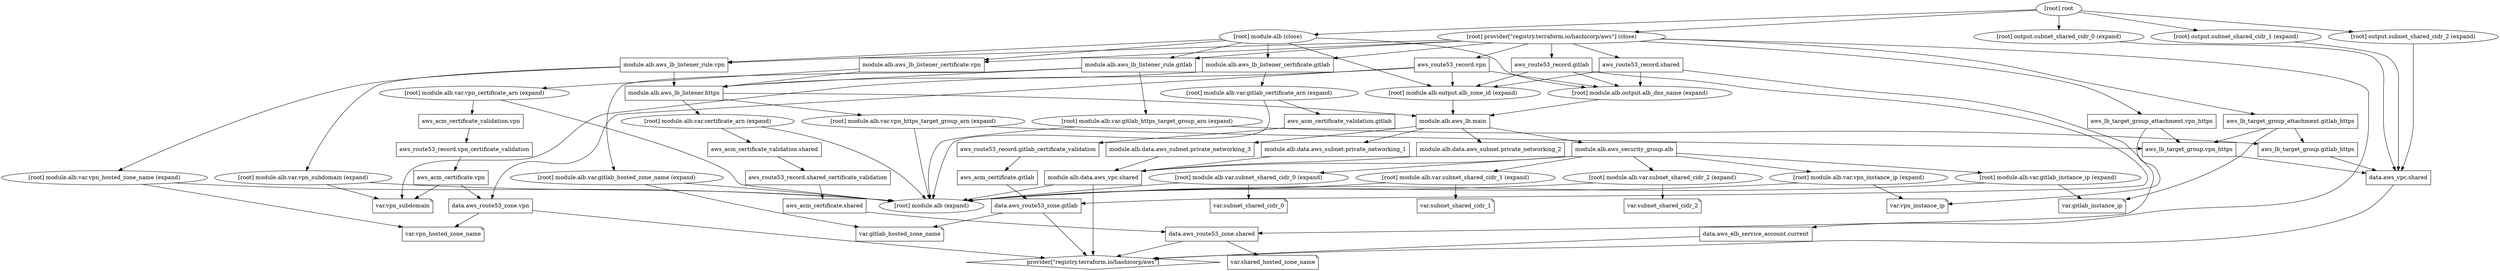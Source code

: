 digraph {
	compound = "true"
	newrank = "true"
	subgraph "root" {
		"[root] aws_acm_certificate.gitlab (expand)" [label = "aws_acm_certificate.gitlab", shape = "box"]
		"[root] aws_acm_certificate.shared (expand)" [label = "aws_acm_certificate.shared", shape = "box"]
		"[root] aws_acm_certificate.vpn (expand)" [label = "aws_acm_certificate.vpn", shape = "box"]
		"[root] aws_acm_certificate_validation.gitlab (expand)" [label = "aws_acm_certificate_validation.gitlab", shape = "box"]
		"[root] aws_acm_certificate_validation.shared (expand)" [label = "aws_acm_certificate_validation.shared", shape = "box"]
		"[root] aws_acm_certificate_validation.vpn (expand)" [label = "aws_acm_certificate_validation.vpn", shape = "box"]
		"[root] aws_lb_target_group.gitlab_https (expand)" [label = "aws_lb_target_group.gitlab_https", shape = "box"]
		"[root] aws_lb_target_group.vpn_https (expand)" [label = "aws_lb_target_group.vpn_https", shape = "box"]
		"[root] aws_lb_target_group_attachment.gitlab_https (expand)" [label = "aws_lb_target_group_attachment.gitlab_https", shape = "box"]
		"[root] aws_lb_target_group_attachment.vpn_https (expand)" [label = "aws_lb_target_group_attachment.vpn_https", shape = "box"]
		"[root] aws_route53_record.gitlab (expand)" [label = "aws_route53_record.gitlab", shape = "box"]
		"[root] aws_route53_record.gitlab_certificate_validation (expand)" [label = "aws_route53_record.gitlab_certificate_validation", shape = "box"]
		"[root] aws_route53_record.shared (expand)" [label = "aws_route53_record.shared", shape = "box"]
		"[root] aws_route53_record.shared_certificate_validation (expand)" [label = "aws_route53_record.shared_certificate_validation", shape = "box"]
		"[root] aws_route53_record.vpn (expand)" [label = "aws_route53_record.vpn", shape = "box"]
		"[root] aws_route53_record.vpn_certificate_validation (expand)" [label = "aws_route53_record.vpn_certificate_validation", shape = "box"]
		"[root] data.aws_elb_service_account.current (expand)" [label = "data.aws_elb_service_account.current", shape = "box"]
		"[root] data.aws_route53_zone.gitlab (expand)" [label = "data.aws_route53_zone.gitlab", shape = "box"]
		"[root] data.aws_route53_zone.shared (expand)" [label = "data.aws_route53_zone.shared", shape = "box"]
		"[root] data.aws_route53_zone.vpn (expand)" [label = "data.aws_route53_zone.vpn", shape = "box"]
		"[root] data.aws_vpc.shared (expand)" [label = "data.aws_vpc.shared", shape = "box"]
		"[root] module.alb.aws_lb.main (expand)" [label = "module.alb.aws_lb.main", shape = "box"]
		"[root] module.alb.aws_lb_listener.https (expand)" [label = "module.alb.aws_lb_listener.https", shape = "box"]
		"[root] module.alb.aws_lb_listener_certificate.gitlab (expand)" [label = "module.alb.aws_lb_listener_certificate.gitlab", shape = "box"]
		"[root] module.alb.aws_lb_listener_certificate.vpn (expand)" [label = "module.alb.aws_lb_listener_certificate.vpn", shape = "box"]
		"[root] module.alb.aws_lb_listener_rule.gitlab (expand)" [label = "module.alb.aws_lb_listener_rule.gitlab", shape = "box"]
		"[root] module.alb.aws_lb_listener_rule.vpn (expand)" [label = "module.alb.aws_lb_listener_rule.vpn", shape = "box"]
		"[root] module.alb.aws_security_group.alb (expand)" [label = "module.alb.aws_security_group.alb", shape = "box"]
		"[root] module.alb.data.aws_subnet.private_networking_1 (expand)" [label = "module.alb.data.aws_subnet.private_networking_1", shape = "box"]
		"[root] module.alb.data.aws_subnet.private_networking_2 (expand)" [label = "module.alb.data.aws_subnet.private_networking_2", shape = "box"]
		"[root] module.alb.data.aws_subnet.private_networking_3 (expand)" [label = "module.alb.data.aws_subnet.private_networking_3", shape = "box"]
		"[root] module.alb.data.aws_vpc.shared (expand)" [label = "module.alb.data.aws_vpc.shared", shape = "box"]
		"[root] provider[\"registry.terraform.io/hashicorp/aws\"]" [label = "provider[\"registry.terraform.io/hashicorp/aws\"]", shape = "diamond"]
		"[root] var.gitlab_hosted_zone_name" [label = "var.gitlab_hosted_zone_name", shape = "note"]
		"[root] var.gitlab_instance_ip" [label = "var.gitlab_instance_ip", shape = "note"]
		"[root] var.shared_hosted_zone_name" [label = "var.shared_hosted_zone_name", shape = "note"]
		"[root] var.subnet_shared_cidr_0" [label = "var.subnet_shared_cidr_0", shape = "note"]
		"[root] var.subnet_shared_cidr_1" [label = "var.subnet_shared_cidr_1", shape = "note"]
		"[root] var.subnet_shared_cidr_2" [label = "var.subnet_shared_cidr_2", shape = "note"]
		"[root] var.vpn_hosted_zone_name" [label = "var.vpn_hosted_zone_name", shape = "note"]
		"[root] var.vpn_instance_ip" [label = "var.vpn_instance_ip", shape = "note"]
		"[root] var.vpn_subdomain" [label = "var.vpn_subdomain", shape = "note"]
		"[root] aws_acm_certificate.gitlab (expand)" -> "[root] data.aws_route53_zone.gitlab (expand)"
		"[root] aws_acm_certificate.shared (expand)" -> "[root] data.aws_route53_zone.shared (expand)"
		"[root] aws_acm_certificate.vpn (expand)" -> "[root] data.aws_route53_zone.vpn (expand)"
		"[root] aws_acm_certificate.vpn (expand)" -> "[root] var.vpn_subdomain"
		"[root] aws_acm_certificate_validation.gitlab (expand)" -> "[root] aws_route53_record.gitlab_certificate_validation (expand)"
		"[root] aws_acm_certificate_validation.shared (expand)" -> "[root] aws_route53_record.shared_certificate_validation (expand)"
		"[root] aws_acm_certificate_validation.vpn (expand)" -> "[root] aws_route53_record.vpn_certificate_validation (expand)"
		"[root] aws_lb_target_group.gitlab_https (expand)" -> "[root] data.aws_vpc.shared (expand)"
		"[root] aws_lb_target_group.vpn_https (expand)" -> "[root] data.aws_vpc.shared (expand)"
		"[root] aws_lb_target_group_attachment.gitlab_https (expand)" -> "[root] aws_lb_target_group.gitlab_https (expand)"
		"[root] aws_lb_target_group_attachment.gitlab_https (expand)" -> "[root] aws_lb_target_group.vpn_https (expand)"
		"[root] aws_lb_target_group_attachment.gitlab_https (expand)" -> "[root] var.gitlab_instance_ip"
		"[root] aws_lb_target_group_attachment.vpn_https (expand)" -> "[root] aws_lb_target_group.vpn_https (expand)"
		"[root] aws_lb_target_group_attachment.vpn_https (expand)" -> "[root] var.vpn_instance_ip"
		"[root] aws_route53_record.gitlab (expand)" -> "[root] data.aws_route53_zone.gitlab (expand)"
		"[root] aws_route53_record.gitlab (expand)" -> "[root] module.alb.output.alb_dns_name (expand)"
		"[root] aws_route53_record.gitlab (expand)" -> "[root] module.alb.output.alb_zone_id (expand)"
		"[root] aws_route53_record.gitlab_certificate_validation (expand)" -> "[root] aws_acm_certificate.gitlab (expand)"
		"[root] aws_route53_record.shared (expand)" -> "[root] data.aws_route53_zone.shared (expand)"
		"[root] aws_route53_record.shared (expand)" -> "[root] module.alb.output.alb_dns_name (expand)"
		"[root] aws_route53_record.shared (expand)" -> "[root] module.alb.output.alb_zone_id (expand)"
		"[root] aws_route53_record.shared_certificate_validation (expand)" -> "[root] aws_acm_certificate.shared (expand)"
		"[root] aws_route53_record.vpn (expand)" -> "[root] data.aws_route53_zone.vpn (expand)"
		"[root] aws_route53_record.vpn (expand)" -> "[root] module.alb.output.alb_dns_name (expand)"
		"[root] aws_route53_record.vpn (expand)" -> "[root] module.alb.output.alb_zone_id (expand)"
		"[root] aws_route53_record.vpn (expand)" -> "[root] var.vpn_subdomain"
		"[root] aws_route53_record.vpn_certificate_validation (expand)" -> "[root] aws_acm_certificate.vpn (expand)"
		"[root] data.aws_elb_service_account.current (expand)" -> "[root] provider[\"registry.terraform.io/hashicorp/aws\"]"
		"[root] data.aws_route53_zone.gitlab (expand)" -> "[root] provider[\"registry.terraform.io/hashicorp/aws\"]"
		"[root] data.aws_route53_zone.gitlab (expand)" -> "[root] var.gitlab_hosted_zone_name"
		"[root] data.aws_route53_zone.shared (expand)" -> "[root] provider[\"registry.terraform.io/hashicorp/aws\"]"
		"[root] data.aws_route53_zone.shared (expand)" -> "[root] var.shared_hosted_zone_name"
		"[root] data.aws_route53_zone.vpn (expand)" -> "[root] provider[\"registry.terraform.io/hashicorp/aws\"]"
		"[root] data.aws_route53_zone.vpn (expand)" -> "[root] var.vpn_hosted_zone_name"
		"[root] data.aws_vpc.shared (expand)" -> "[root] provider[\"registry.terraform.io/hashicorp/aws\"]"
		"[root] module.alb (close)" -> "[root] module.alb.aws_lb_listener_certificate.gitlab (expand)"
		"[root] module.alb (close)" -> "[root] module.alb.aws_lb_listener_certificate.vpn (expand)"
		"[root] module.alb (close)" -> "[root] module.alb.aws_lb_listener_rule.gitlab (expand)"
		"[root] module.alb (close)" -> "[root] module.alb.aws_lb_listener_rule.vpn (expand)"
		"[root] module.alb (close)" -> "[root] module.alb.output.alb_dns_name (expand)"
		"[root] module.alb (close)" -> "[root] module.alb.output.alb_zone_id (expand)"
		"[root] module.alb.aws_lb.main (expand)" -> "[root] module.alb.aws_security_group.alb (expand)"
		"[root] module.alb.aws_lb.main (expand)" -> "[root] module.alb.data.aws_subnet.private_networking_1 (expand)"
		"[root] module.alb.aws_lb.main (expand)" -> "[root] module.alb.data.aws_subnet.private_networking_2 (expand)"
		"[root] module.alb.aws_lb.main (expand)" -> "[root] module.alb.data.aws_subnet.private_networking_3 (expand)"
		"[root] module.alb.aws_lb_listener.https (expand)" -> "[root] module.alb.aws_lb.main (expand)"
		"[root] module.alb.aws_lb_listener.https (expand)" -> "[root] module.alb.var.certificate_arn (expand)"
		"[root] module.alb.aws_lb_listener.https (expand)" -> "[root] module.alb.var.vpn_https_target_group_arn (expand)"
		"[root] module.alb.aws_lb_listener_certificate.gitlab (expand)" -> "[root] module.alb.aws_lb_listener.https (expand)"
		"[root] module.alb.aws_lb_listener_certificate.gitlab (expand)" -> "[root] module.alb.var.gitlab_certificate_arn (expand)"
		"[root] module.alb.aws_lb_listener_certificate.vpn (expand)" -> "[root] module.alb.aws_lb_listener.https (expand)"
		"[root] module.alb.aws_lb_listener_certificate.vpn (expand)" -> "[root] module.alb.var.vpn_certificate_arn (expand)"
		"[root] module.alb.aws_lb_listener_rule.gitlab (expand)" -> "[root] module.alb.aws_lb_listener.https (expand)"
		"[root] module.alb.aws_lb_listener_rule.gitlab (expand)" -> "[root] module.alb.var.gitlab_hosted_zone_name (expand)"
		"[root] module.alb.aws_lb_listener_rule.gitlab (expand)" -> "[root] module.alb.var.gitlab_https_target_group_arn (expand)"
		"[root] module.alb.aws_lb_listener_rule.vpn (expand)" -> "[root] module.alb.aws_lb_listener.https (expand)"
		"[root] module.alb.aws_lb_listener_rule.vpn (expand)" -> "[root] module.alb.var.vpn_hosted_zone_name (expand)"
		"[root] module.alb.aws_lb_listener_rule.vpn (expand)" -> "[root] module.alb.var.vpn_subdomain (expand)"
		"[root] module.alb.aws_security_group.alb (expand)" -> "[root] module.alb.data.aws_vpc.shared (expand)"
		"[root] module.alb.aws_security_group.alb (expand)" -> "[root] module.alb.var.gitlab_instance_ip (expand)"
		"[root] module.alb.aws_security_group.alb (expand)" -> "[root] module.alb.var.subnet_shared_cidr_0 (expand)"
		"[root] module.alb.aws_security_group.alb (expand)" -> "[root] module.alb.var.subnet_shared_cidr_1 (expand)"
		"[root] module.alb.aws_security_group.alb (expand)" -> "[root] module.alb.var.subnet_shared_cidr_2 (expand)"
		"[root] module.alb.aws_security_group.alb (expand)" -> "[root] module.alb.var.vpn_instance_ip (expand)"
		"[root] module.alb.data.aws_subnet.private_networking_1 (expand)" -> "[root] module.alb.data.aws_vpc.shared (expand)"
		"[root] module.alb.data.aws_subnet.private_networking_2 (expand)" -> "[root] module.alb.data.aws_vpc.shared (expand)"
		"[root] module.alb.data.aws_subnet.private_networking_3 (expand)" -> "[root] module.alb.data.aws_vpc.shared (expand)"
		"[root] module.alb.data.aws_vpc.shared (expand)" -> "[root] module.alb (expand)"
		"[root] module.alb.data.aws_vpc.shared (expand)" -> "[root] provider[\"registry.terraform.io/hashicorp/aws\"]"
		"[root] module.alb.output.alb_dns_name (expand)" -> "[root] module.alb.aws_lb.main (expand)"
		"[root] module.alb.output.alb_zone_id (expand)" -> "[root] module.alb.aws_lb.main (expand)"
		"[root] module.alb.var.certificate_arn (expand)" -> "[root] aws_acm_certificate_validation.shared (expand)"
		"[root] module.alb.var.certificate_arn (expand)" -> "[root] module.alb (expand)"
		"[root] module.alb.var.gitlab_certificate_arn (expand)" -> "[root] aws_acm_certificate_validation.gitlab (expand)"
		"[root] module.alb.var.gitlab_certificate_arn (expand)" -> "[root] module.alb (expand)"
		"[root] module.alb.var.gitlab_hosted_zone_name (expand)" -> "[root] module.alb (expand)"
		"[root] module.alb.var.gitlab_hosted_zone_name (expand)" -> "[root] var.gitlab_hosted_zone_name"
		"[root] module.alb.var.gitlab_https_target_group_arn (expand)" -> "[root] aws_lb_target_group.gitlab_https (expand)"
		"[root] module.alb.var.gitlab_https_target_group_arn (expand)" -> "[root] module.alb (expand)"
		"[root] module.alb.var.gitlab_instance_ip (expand)" -> "[root] module.alb (expand)"
		"[root] module.alb.var.gitlab_instance_ip (expand)" -> "[root] var.gitlab_instance_ip"
		"[root] module.alb.var.subnet_shared_cidr_0 (expand)" -> "[root] module.alb (expand)"
		"[root] module.alb.var.subnet_shared_cidr_0 (expand)" -> "[root] var.subnet_shared_cidr_0"
		"[root] module.alb.var.subnet_shared_cidr_1 (expand)" -> "[root] module.alb (expand)"
		"[root] module.alb.var.subnet_shared_cidr_1 (expand)" -> "[root] var.subnet_shared_cidr_1"
		"[root] module.alb.var.subnet_shared_cidr_2 (expand)" -> "[root] module.alb (expand)"
		"[root] module.alb.var.subnet_shared_cidr_2 (expand)" -> "[root] var.subnet_shared_cidr_2"
		"[root] module.alb.var.vpn_certificate_arn (expand)" -> "[root] aws_acm_certificate_validation.vpn (expand)"
		"[root] module.alb.var.vpn_certificate_arn (expand)" -> "[root] module.alb (expand)"
		"[root] module.alb.var.vpn_hosted_zone_name (expand)" -> "[root] module.alb (expand)"
		"[root] module.alb.var.vpn_hosted_zone_name (expand)" -> "[root] var.vpn_hosted_zone_name"
		"[root] module.alb.var.vpn_https_target_group_arn (expand)" -> "[root] aws_lb_target_group.vpn_https (expand)"
		"[root] module.alb.var.vpn_https_target_group_arn (expand)" -> "[root] module.alb (expand)"
		"[root] module.alb.var.vpn_instance_ip (expand)" -> "[root] module.alb (expand)"
		"[root] module.alb.var.vpn_instance_ip (expand)" -> "[root] var.vpn_instance_ip"
		"[root] module.alb.var.vpn_subdomain (expand)" -> "[root] module.alb (expand)"
		"[root] module.alb.var.vpn_subdomain (expand)" -> "[root] var.vpn_subdomain"
		"[root] output.subnet_shared_cidr_0 (expand)" -> "[root] data.aws_vpc.shared (expand)"
		"[root] output.subnet_shared_cidr_1 (expand)" -> "[root] data.aws_vpc.shared (expand)"
		"[root] output.subnet_shared_cidr_2 (expand)" -> "[root] data.aws_vpc.shared (expand)"
		"[root] provider[\"registry.terraform.io/hashicorp/aws\"] (close)" -> "[root] aws_lb_target_group_attachment.gitlab_https (expand)"
		"[root] provider[\"registry.terraform.io/hashicorp/aws\"] (close)" -> "[root] aws_lb_target_group_attachment.vpn_https (expand)"
		"[root] provider[\"registry.terraform.io/hashicorp/aws\"] (close)" -> "[root] aws_route53_record.gitlab (expand)"
		"[root] provider[\"registry.terraform.io/hashicorp/aws\"] (close)" -> "[root] aws_route53_record.shared (expand)"
		"[root] provider[\"registry.terraform.io/hashicorp/aws\"] (close)" -> "[root] aws_route53_record.vpn (expand)"
		"[root] provider[\"registry.terraform.io/hashicorp/aws\"] (close)" -> "[root] data.aws_elb_service_account.current (expand)"
		"[root] provider[\"registry.terraform.io/hashicorp/aws\"] (close)" -> "[root] module.alb.aws_lb_listener_certificate.gitlab (expand)"
		"[root] provider[\"registry.terraform.io/hashicorp/aws\"] (close)" -> "[root] module.alb.aws_lb_listener_certificate.vpn (expand)"
		"[root] provider[\"registry.terraform.io/hashicorp/aws\"] (close)" -> "[root] module.alb.aws_lb_listener_rule.gitlab (expand)"
		"[root] provider[\"registry.terraform.io/hashicorp/aws\"] (close)" -> "[root] module.alb.aws_lb_listener_rule.vpn (expand)"
		"[root] root" -> "[root] module.alb (close)"
		"[root] root" -> "[root] output.subnet_shared_cidr_0 (expand)"
		"[root] root" -> "[root] output.subnet_shared_cidr_1 (expand)"
		"[root] root" -> "[root] output.subnet_shared_cidr_2 (expand)"
		"[root] root" -> "[root] provider[\"registry.terraform.io/hashicorp/aws\"] (close)"
	}
}

